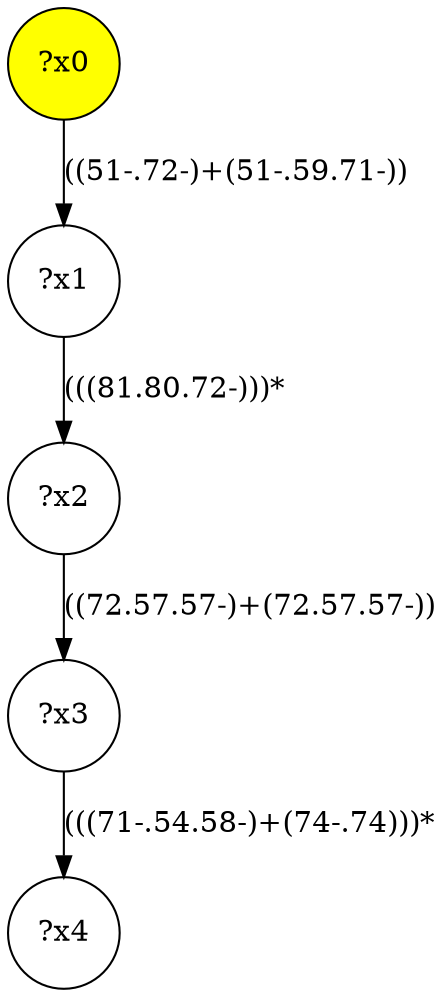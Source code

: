 digraph g {
	x0 [fillcolor="yellow", style="filled," shape=circle, label="?x0"];
	x1 [shape=circle, label="?x1"];
	x0 -> x1 [label="((51-.72-)+(51-.59.71-))"];
	x2 [shape=circle, label="?x2"];
	x1 -> x2 [label="(((81.80.72-)))*"];
	x3 [shape=circle, label="?x3"];
	x2 -> x3 [label="((72.57.57-)+(72.57.57-))"];
	x4 [shape=circle, label="?x4"];
	x3 -> x4 [label="(((71-.54.58-)+(74-.74)))*"];
}
